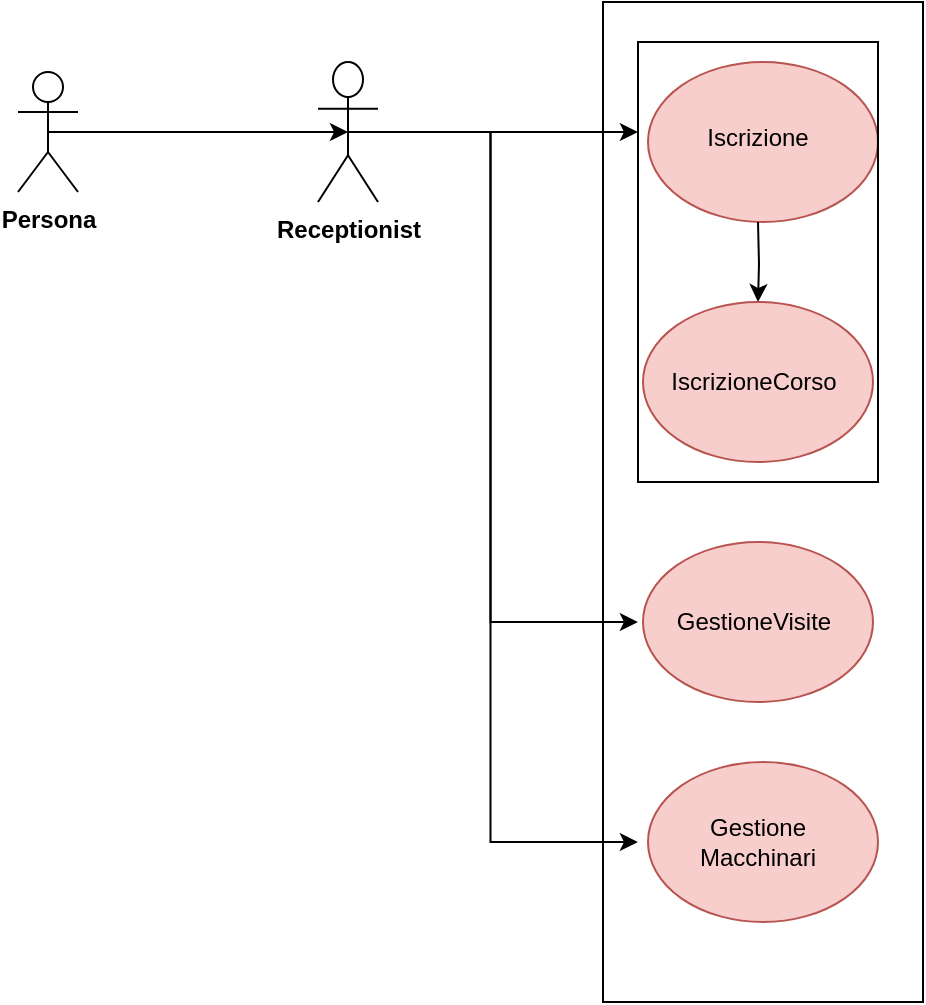 <mxfile version="20.8.23" type="device"><diagram name="Pagina-1" id="MZbVP1-ELKPcTjEGBG5s"><mxGraphModel dx="1050" dy="549" grid="1" gridSize="10" guides="1" tooltips="1" connect="1" arrows="1" fold="1" page="1" pageScale="1" pageWidth="827" pageHeight="1169" math="0" shadow="0"><root><mxCell id="0"/><mxCell id="1" parent="0"/><mxCell id="3pz3qh4Byi7qEgQ6XacI-23" style="edgeStyle=orthogonalEdgeStyle;rounded=0;orthogonalLoop=1;jettySize=auto;html=1;exitX=0.5;exitY=0.5;exitDx=0;exitDy=0;exitPerimeter=0;entryX=0.5;entryY=0.5;entryDx=0;entryDy=0;entryPerimeter=0;" edge="1" parent="1" source="3pz3qh4Byi7qEgQ6XacI-2" target="3pz3qh4Byi7qEgQ6XacI-6"><mxGeometry relative="1" as="geometry"/></mxCell><mxCell id="3pz3qh4Byi7qEgQ6XacI-2" value="Persona&lt;br&gt;" style="shape=umlActor;verticalLabelPosition=bottom;verticalAlign=top;outlineConnect=0;html=1;fontStyle=1" vertex="1" parent="1"><mxGeometry x="30" y="95" width="30" height="60" as="geometry"/></mxCell><mxCell id="3pz3qh4Byi7qEgQ6XacI-4" style="edgeStyle=orthogonalEdgeStyle;rounded=0;orthogonalLoop=1;jettySize=auto;html=1;exitX=0.5;exitY=0.5;exitDx=0;exitDy=0;exitPerimeter=0;entryX=0.62;entryY=0.891;entryDx=0;entryDy=0;entryPerimeter=0;" edge="1" parent="1" source="3pz3qh4Byi7qEgQ6XacI-6" target="3pz3qh4Byi7qEgQ6XacI-7"><mxGeometry relative="1" as="geometry"/></mxCell><mxCell id="3pz3qh4Byi7qEgQ6XacI-5" style="edgeStyle=orthogonalEdgeStyle;rounded=0;orthogonalLoop=1;jettySize=auto;html=1;exitX=0.5;exitY=0.5;exitDx=0;exitDy=0;exitPerimeter=0;entryX=0.84;entryY=0.891;entryDx=0;entryDy=0;entryPerimeter=0;" edge="1" parent="1" source="3pz3qh4Byi7qEgQ6XacI-6" target="3pz3qh4Byi7qEgQ6XacI-7"><mxGeometry relative="1" as="geometry"/></mxCell><mxCell id="3pz3qh4Byi7qEgQ6XacI-21" style="edgeStyle=orthogonalEdgeStyle;rounded=0;orthogonalLoop=1;jettySize=auto;html=1;exitX=0.5;exitY=0.5;exitDx=0;exitDy=0;exitPerimeter=0;entryX=0.13;entryY=0.891;entryDx=0;entryDy=0;entryPerimeter=0;" edge="1" parent="1" source="3pz3qh4Byi7qEgQ6XacI-6" target="3pz3qh4Byi7qEgQ6XacI-7"><mxGeometry relative="1" as="geometry"/></mxCell><mxCell id="3pz3qh4Byi7qEgQ6XacI-6" value="Receptionist" style="shape=umlActor;verticalLabelPosition=bottom;verticalAlign=top;outlineConnect=0;html=1;fontStyle=1" vertex="1" parent="1"><mxGeometry x="180" y="90" width="30" height="70" as="geometry"/></mxCell><mxCell id="3pz3qh4Byi7qEgQ6XacI-7" value="" style="verticalLabelPosition=bottom;verticalAlign=top;html=1;shape=mxgraph.basic.rect;fillColor2=none;strokeWidth=1;size=20;indent=5;direction=south;fillColor=none;" vertex="1" parent="1"><mxGeometry x="322.5" y="60" width="160" height="500" as="geometry"/></mxCell><mxCell id="3pz3qh4Byi7qEgQ6XacI-8" value="" style="ellipse;whiteSpace=wrap;html=1;fillColor=#f8cecc;strokeColor=#b85450;" vertex="1" parent="1"><mxGeometry x="345" y="90" width="115" height="80" as="geometry"/></mxCell><mxCell id="3pz3qh4Byi7qEgQ6XacI-24" value="" style="edgeStyle=orthogonalEdgeStyle;rounded=0;orthogonalLoop=1;jettySize=auto;html=1;entryX=0.5;entryY=0;entryDx=0;entryDy=0;" edge="1" parent="1" target="3pz3qh4Byi7qEgQ6XacI-10"><mxGeometry relative="1" as="geometry"><mxPoint x="400" y="170" as="sourcePoint"/><mxPoint x="398" y="220" as="targetPoint"/></mxGeometry></mxCell><mxCell id="3pz3qh4Byi7qEgQ6XacI-9" value="Iscrizione" style="text;html=1;strokeColor=none;fillColor=none;align=center;verticalAlign=middle;whiteSpace=wrap;rounded=0;" vertex="1" parent="1"><mxGeometry x="370" y="115" width="60" height="25" as="geometry"/></mxCell><mxCell id="3pz3qh4Byi7qEgQ6XacI-10" value="" style="ellipse;whiteSpace=wrap;html=1;fillColor=#f8cecc;strokeColor=#b85450;" vertex="1" parent="1"><mxGeometry x="342.5" y="210" width="115" height="80" as="geometry"/></mxCell><mxCell id="3pz3qh4Byi7qEgQ6XacI-11" value="IscrizioneCorso" style="text;html=1;strokeColor=none;fillColor=none;align=center;verticalAlign=middle;whiteSpace=wrap;rounded=0;" vertex="1" parent="1"><mxGeometry x="367.5" y="235" width="60" height="30" as="geometry"/></mxCell><mxCell id="3pz3qh4Byi7qEgQ6XacI-12" value="" style="ellipse;whiteSpace=wrap;html=1;fillColor=#f8cecc;strokeColor=#b85450;" vertex="1" parent="1"><mxGeometry x="342.5" y="330" width="115" height="80" as="geometry"/></mxCell><mxCell id="3pz3qh4Byi7qEgQ6XacI-13" value="GestioneVisite" style="text;html=1;strokeColor=none;fillColor=none;align=center;verticalAlign=middle;whiteSpace=wrap;rounded=0;" vertex="1" parent="1"><mxGeometry x="367.5" y="355" width="60" height="30" as="geometry"/></mxCell><mxCell id="3pz3qh4Byi7qEgQ6XacI-14" value="" style="ellipse;whiteSpace=wrap;html=1;fillColor=#f8cecc;strokeColor=#b85450;" vertex="1" parent="1"><mxGeometry x="345" y="440" width="115" height="80" as="geometry"/></mxCell><mxCell id="3pz3qh4Byi7qEgQ6XacI-15" value="Gestione&lt;br&gt;Macchinari" style="text;html=1;strokeColor=none;fillColor=none;align=center;verticalAlign=middle;whiteSpace=wrap;rounded=0;" vertex="1" parent="1"><mxGeometry x="370" y="465" width="60" height="30" as="geometry"/></mxCell><mxCell id="3pz3qh4Byi7qEgQ6XacI-33" value="" style="rounded=0;whiteSpace=wrap;html=1;fillColor=none;direction=south;" vertex="1" parent="1"><mxGeometry x="340" y="80" width="120" height="220" as="geometry"/></mxCell></root></mxGraphModel></diagram></mxfile>